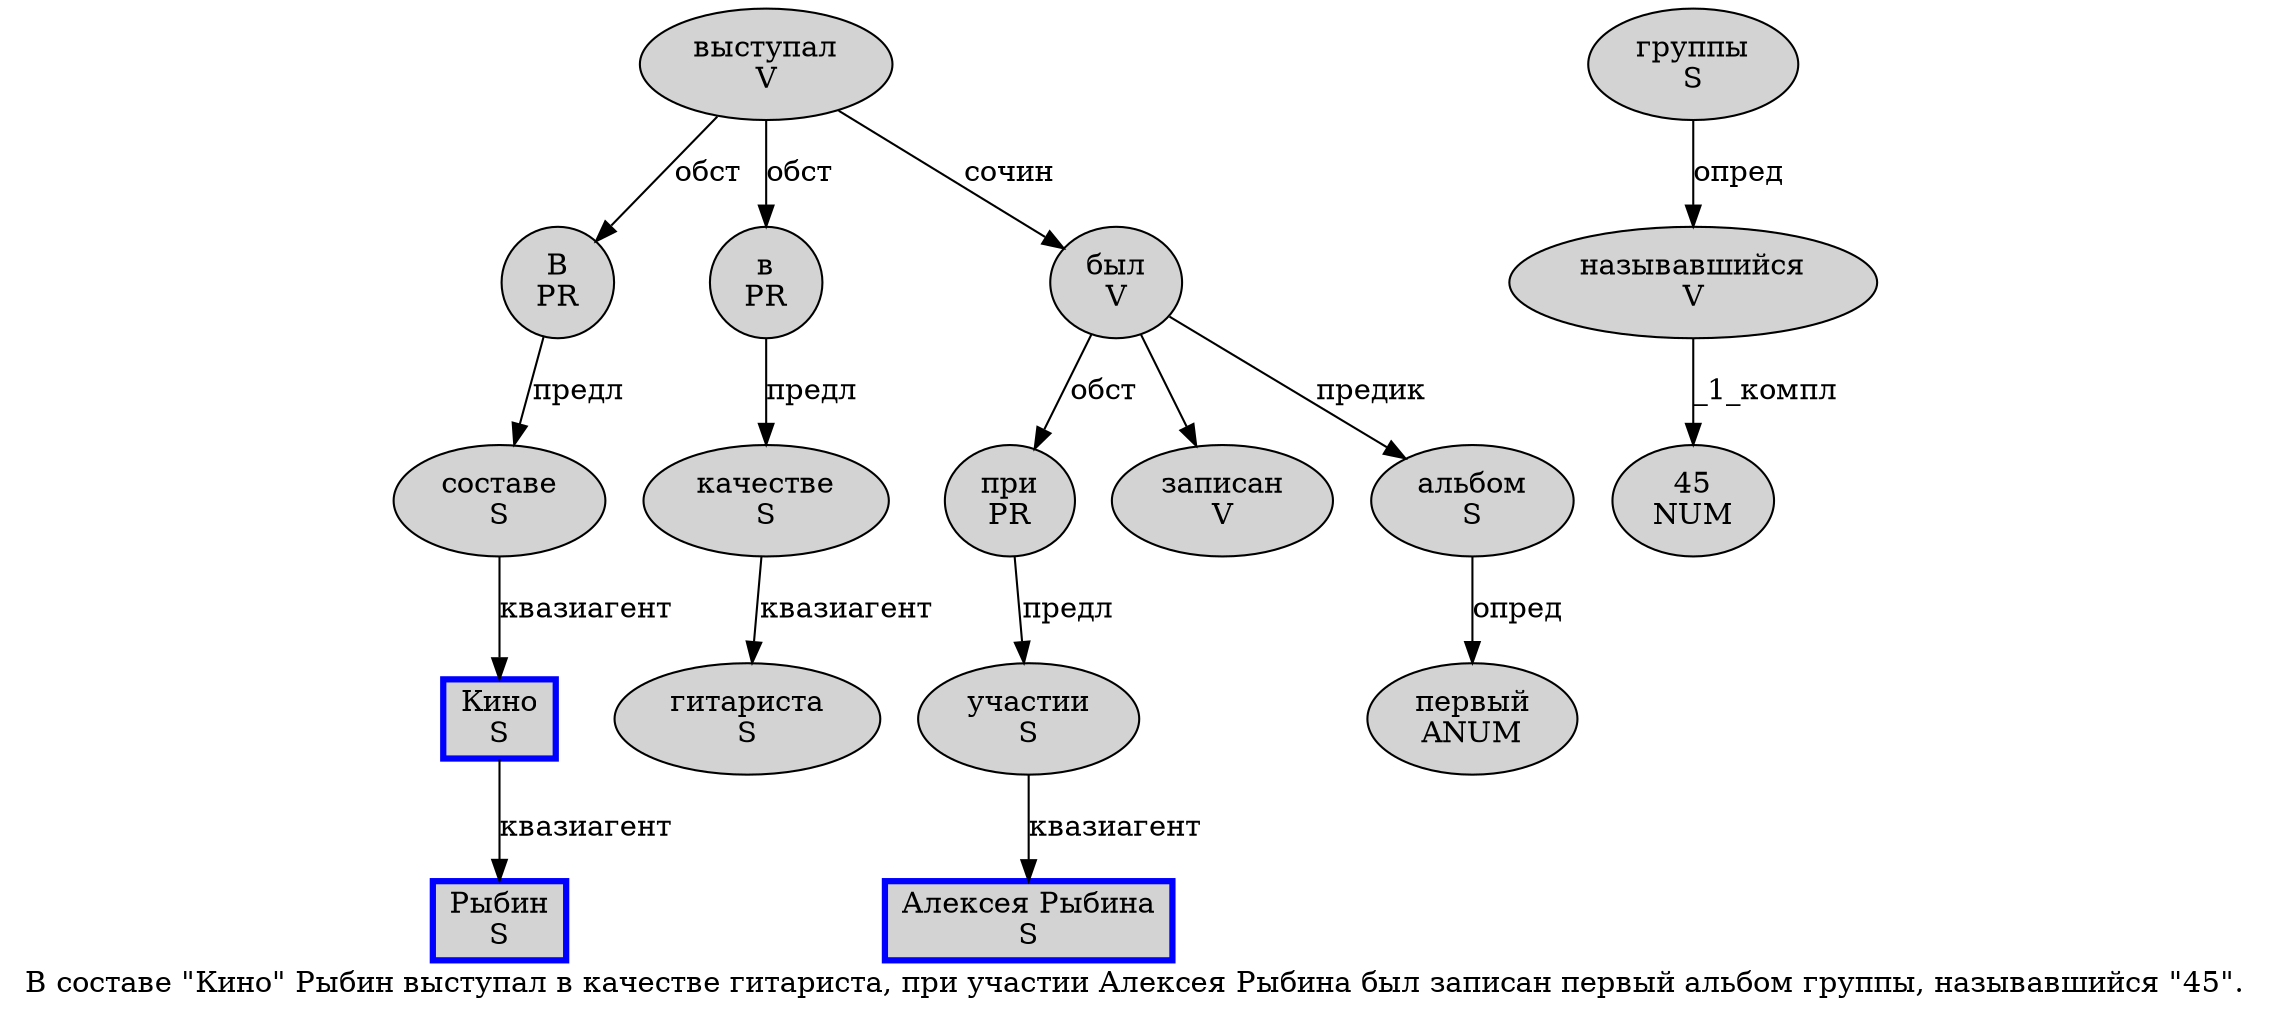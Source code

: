 digraph SENTENCE_911 {
	graph [label="В составе \"Кино\" Рыбин выступал в качестве гитариста, при участии Алексея Рыбина был записан первый альбом группы, называвшийся \"45\"."]
	node [style=filled]
		0 [label="В
PR" color="" fillcolor=lightgray penwidth=1 shape=ellipse]
		1 [label="составе
S" color="" fillcolor=lightgray penwidth=1 shape=ellipse]
		3 [label="Кино
S" color=blue fillcolor=lightgray penwidth=3 shape=box]
		5 [label="Рыбин
S" color=blue fillcolor=lightgray penwidth=3 shape=box]
		6 [label="выступал
V" color="" fillcolor=lightgray penwidth=1 shape=ellipse]
		7 [label="в
PR" color="" fillcolor=lightgray penwidth=1 shape=ellipse]
		8 [label="качестве
S" color="" fillcolor=lightgray penwidth=1 shape=ellipse]
		9 [label="гитариста
S" color="" fillcolor=lightgray penwidth=1 shape=ellipse]
		11 [label="при
PR" color="" fillcolor=lightgray penwidth=1 shape=ellipse]
		12 [label="участии
S" color="" fillcolor=lightgray penwidth=1 shape=ellipse]
		13 [label="Алексея Рыбина
S" color=blue fillcolor=lightgray penwidth=3 shape=box]
		14 [label="был
V" color="" fillcolor=lightgray penwidth=1 shape=ellipse]
		15 [label="записан
V" color="" fillcolor=lightgray penwidth=1 shape=ellipse]
		16 [label="первый
ANUM" color="" fillcolor=lightgray penwidth=1 shape=ellipse]
		17 [label="альбом
S" color="" fillcolor=lightgray penwidth=1 shape=ellipse]
		18 [label="группы
S" color="" fillcolor=lightgray penwidth=1 shape=ellipse]
		20 [label="называвшийся
V" color="" fillcolor=lightgray penwidth=1 shape=ellipse]
		22 [label="45
NUM" color="" fillcolor=lightgray penwidth=1 shape=ellipse]
			3 -> 5 [label="квазиагент"]
			1 -> 3 [label="квазиагент"]
			11 -> 12 [label="предл"]
			20 -> 22 [label="_1_компл"]
			12 -> 13 [label="квазиагент"]
			0 -> 1 [label="предл"]
			6 -> 0 [label="обст"]
			6 -> 7 [label="обст"]
			6 -> 14 [label="сочин"]
			7 -> 8 [label="предл"]
			17 -> 16 [label="опред"]
			14 -> 11 [label="обст"]
			14 -> 15
			14 -> 17 [label="предик"]
			18 -> 20 [label="опред"]
			8 -> 9 [label="квазиагент"]
}